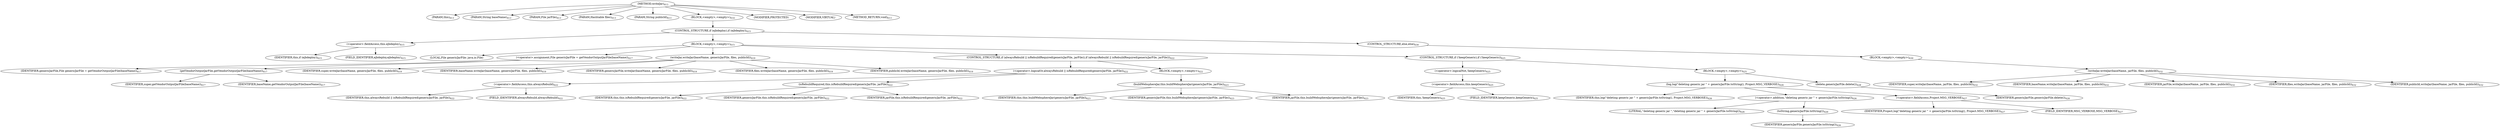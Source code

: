 digraph "writeJar" {  
"1072" [label = <(METHOD,writeJar)<SUB>613</SUB>> ]
"92" [label = <(PARAM,this)<SUB>613</SUB>> ]
"1073" [label = <(PARAM,String baseName)<SUB>613</SUB>> ]
"1074" [label = <(PARAM,File jarFile)<SUB>613</SUB>> ]
"1075" [label = <(PARAM,Hashtable files)<SUB>613</SUB>> ]
"1076" [label = <(PARAM,String publicId)<SUB>613</SUB>> ]
"1077" [label = <(BLOCK,&lt;empty&gt;,&lt;empty&gt;)<SUB>614</SUB>> ]
"1078" [label = <(CONTROL_STRUCTURE,if (ejbdeploy),if (ejbdeploy))<SUB>615</SUB>> ]
"1079" [label = <(&lt;operator&gt;.fieldAccess,this.ejbdeploy)<SUB>615</SUB>> ]
"1080" [label = <(IDENTIFIER,this,if (ejbdeploy))<SUB>615</SUB>> ]
"1081" [label = <(FIELD_IDENTIFIER,ejbdeploy,ejbdeploy)<SUB>615</SUB>> ]
"1082" [label = <(BLOCK,&lt;empty&gt;,&lt;empty&gt;)<SUB>615</SUB>> ]
"1083" [label = <(LOCAL,File genericJarFile: java.io.File)> ]
"1084" [label = <(&lt;operator&gt;.assignment,File genericJarFile = getVendorOutputJarFile(baseName))<SUB>617</SUB>> ]
"1085" [label = <(IDENTIFIER,genericJarFile,File genericJarFile = getVendorOutputJarFile(baseName))<SUB>617</SUB>> ]
"1086" [label = <(getVendorOutputJarFile,getVendorOutputJarFile(baseName))<SUB>617</SUB>> ]
"1087" [label = <(IDENTIFIER,super,getVendorOutputJarFile(baseName))<SUB>617</SUB>> ]
"1088" [label = <(IDENTIFIER,baseName,getVendorOutputJarFile(baseName))<SUB>617</SUB>> ]
"1089" [label = <(writeJar,writeJar(baseName, genericJarFile, files, publicId))<SUB>619</SUB>> ]
"1090" [label = <(IDENTIFIER,super,writeJar(baseName, genericJarFile, files, publicId))<SUB>619</SUB>> ]
"1091" [label = <(IDENTIFIER,baseName,writeJar(baseName, genericJarFile, files, publicId))<SUB>619</SUB>> ]
"1092" [label = <(IDENTIFIER,genericJarFile,writeJar(baseName, genericJarFile, files, publicId))<SUB>619</SUB>> ]
"1093" [label = <(IDENTIFIER,files,writeJar(baseName, genericJarFile, files, publicId))<SUB>619</SUB>> ]
"1094" [label = <(IDENTIFIER,publicId,writeJar(baseName, genericJarFile, files, publicId))<SUB>619</SUB>> ]
"1095" [label = <(CONTROL_STRUCTURE,if (alwaysRebuild || isRebuildRequired(genericJarFile, jarFile)),if (alwaysRebuild || isRebuildRequired(genericJarFile, jarFile)))<SUB>622</SUB>> ]
"1096" [label = <(&lt;operator&gt;.logicalOr,alwaysRebuild || isRebuildRequired(genericJarFile, jarFile))<SUB>622</SUB>> ]
"1097" [label = <(&lt;operator&gt;.fieldAccess,this.alwaysRebuild)<SUB>622</SUB>> ]
"1098" [label = <(IDENTIFIER,this,alwaysRebuild || isRebuildRequired(genericJarFile, jarFile))<SUB>622</SUB>> ]
"1099" [label = <(FIELD_IDENTIFIER,alwaysRebuild,alwaysRebuild)<SUB>622</SUB>> ]
"1100" [label = <(isRebuildRequired,this.isRebuildRequired(genericJarFile, jarFile))<SUB>622</SUB>> ]
"91" [label = <(IDENTIFIER,this,this.isRebuildRequired(genericJarFile, jarFile))<SUB>622</SUB>> ]
"1101" [label = <(IDENTIFIER,genericJarFile,this.isRebuildRequired(genericJarFile, jarFile))<SUB>622</SUB>> ]
"1102" [label = <(IDENTIFIER,jarFile,this.isRebuildRequired(genericJarFile, jarFile))<SUB>622</SUB>> ]
"1103" [label = <(BLOCK,&lt;empty&gt;,&lt;empty&gt;)<SUB>622</SUB>> ]
"1104" [label = <(buildWebsphereJar,this.buildWebsphereJar(genericJarFile, jarFile))<SUB>623</SUB>> ]
"93" [label = <(IDENTIFIER,this,this.buildWebsphereJar(genericJarFile, jarFile))<SUB>623</SUB>> ]
"1105" [label = <(IDENTIFIER,genericJarFile,this.buildWebsphereJar(genericJarFile, jarFile))<SUB>623</SUB>> ]
"1106" [label = <(IDENTIFIER,jarFile,this.buildWebsphereJar(genericJarFile, jarFile))<SUB>623</SUB>> ]
"1107" [label = <(CONTROL_STRUCTURE,if (!keepGeneric),if (!keepGeneric))<SUB>625</SUB>> ]
"1108" [label = <(&lt;operator&gt;.logicalNot,!keepGeneric)<SUB>625</SUB>> ]
"1109" [label = <(&lt;operator&gt;.fieldAccess,this.keepGeneric)<SUB>625</SUB>> ]
"1110" [label = <(IDENTIFIER,this,!keepGeneric)<SUB>625</SUB>> ]
"1111" [label = <(FIELD_IDENTIFIER,keepGeneric,keepGeneric)<SUB>625</SUB>> ]
"1112" [label = <(BLOCK,&lt;empty&gt;,&lt;empty&gt;)<SUB>625</SUB>> ]
"1113" [label = <(log,log(&quot;deleting generic jar &quot; + genericJarFile.toString(), Project.MSG_VERBOSE))<SUB>626</SUB>> ]
"94" [label = <(IDENTIFIER,this,log(&quot;deleting generic jar &quot; + genericJarFile.toString(), Project.MSG_VERBOSE))<SUB>626</SUB>> ]
"1114" [label = <(&lt;operator&gt;.addition,&quot;deleting generic jar &quot; + genericJarFile.toString())<SUB>626</SUB>> ]
"1115" [label = <(LITERAL,&quot;deleting generic jar &quot;,&quot;deleting generic jar &quot; + genericJarFile.toString())<SUB>626</SUB>> ]
"1116" [label = <(toString,genericJarFile.toString())<SUB>626</SUB>> ]
"1117" [label = <(IDENTIFIER,genericJarFile,genericJarFile.toString())<SUB>626</SUB>> ]
"1118" [label = <(&lt;operator&gt;.fieldAccess,Project.MSG_VERBOSE)<SUB>627</SUB>> ]
"1119" [label = <(IDENTIFIER,Project,log(&quot;deleting generic jar &quot; + genericJarFile.toString(), Project.MSG_VERBOSE))<SUB>627</SUB>> ]
"1120" [label = <(FIELD_IDENTIFIER,MSG_VERBOSE,MSG_VERBOSE)<SUB>627</SUB>> ]
"1121" [label = <(delete,genericJarFile.delete())<SUB>628</SUB>> ]
"1122" [label = <(IDENTIFIER,genericJarFile,genericJarFile.delete())<SUB>628</SUB>> ]
"1123" [label = <(CONTROL_STRUCTURE,else,else)<SUB>630</SUB>> ]
"1124" [label = <(BLOCK,&lt;empty&gt;,&lt;empty&gt;)<SUB>630</SUB>> ]
"1125" [label = <(writeJar,writeJar(baseName, jarFile, files, publicId))<SUB>632</SUB>> ]
"1126" [label = <(IDENTIFIER,super,writeJar(baseName, jarFile, files, publicId))<SUB>632</SUB>> ]
"1127" [label = <(IDENTIFIER,baseName,writeJar(baseName, jarFile, files, publicId))<SUB>632</SUB>> ]
"1128" [label = <(IDENTIFIER,jarFile,writeJar(baseName, jarFile, files, publicId))<SUB>632</SUB>> ]
"1129" [label = <(IDENTIFIER,files,writeJar(baseName, jarFile, files, publicId))<SUB>632</SUB>> ]
"1130" [label = <(IDENTIFIER,publicId,writeJar(baseName, jarFile, files, publicId))<SUB>632</SUB>> ]
"1131" [label = <(MODIFIER,PROTECTED)> ]
"1132" [label = <(MODIFIER,VIRTUAL)> ]
"1133" [label = <(METHOD_RETURN,void)<SUB>613</SUB>> ]
  "1072" -> "92" 
  "1072" -> "1073" 
  "1072" -> "1074" 
  "1072" -> "1075" 
  "1072" -> "1076" 
  "1072" -> "1077" 
  "1072" -> "1131" 
  "1072" -> "1132" 
  "1072" -> "1133" 
  "1077" -> "1078" 
  "1078" -> "1079" 
  "1078" -> "1082" 
  "1078" -> "1123" 
  "1079" -> "1080" 
  "1079" -> "1081" 
  "1082" -> "1083" 
  "1082" -> "1084" 
  "1082" -> "1089" 
  "1082" -> "1095" 
  "1082" -> "1107" 
  "1084" -> "1085" 
  "1084" -> "1086" 
  "1086" -> "1087" 
  "1086" -> "1088" 
  "1089" -> "1090" 
  "1089" -> "1091" 
  "1089" -> "1092" 
  "1089" -> "1093" 
  "1089" -> "1094" 
  "1095" -> "1096" 
  "1095" -> "1103" 
  "1096" -> "1097" 
  "1096" -> "1100" 
  "1097" -> "1098" 
  "1097" -> "1099" 
  "1100" -> "91" 
  "1100" -> "1101" 
  "1100" -> "1102" 
  "1103" -> "1104" 
  "1104" -> "93" 
  "1104" -> "1105" 
  "1104" -> "1106" 
  "1107" -> "1108" 
  "1107" -> "1112" 
  "1108" -> "1109" 
  "1109" -> "1110" 
  "1109" -> "1111" 
  "1112" -> "1113" 
  "1112" -> "1121" 
  "1113" -> "94" 
  "1113" -> "1114" 
  "1113" -> "1118" 
  "1114" -> "1115" 
  "1114" -> "1116" 
  "1116" -> "1117" 
  "1118" -> "1119" 
  "1118" -> "1120" 
  "1121" -> "1122" 
  "1123" -> "1124" 
  "1124" -> "1125" 
  "1125" -> "1126" 
  "1125" -> "1127" 
  "1125" -> "1128" 
  "1125" -> "1129" 
  "1125" -> "1130" 
}
